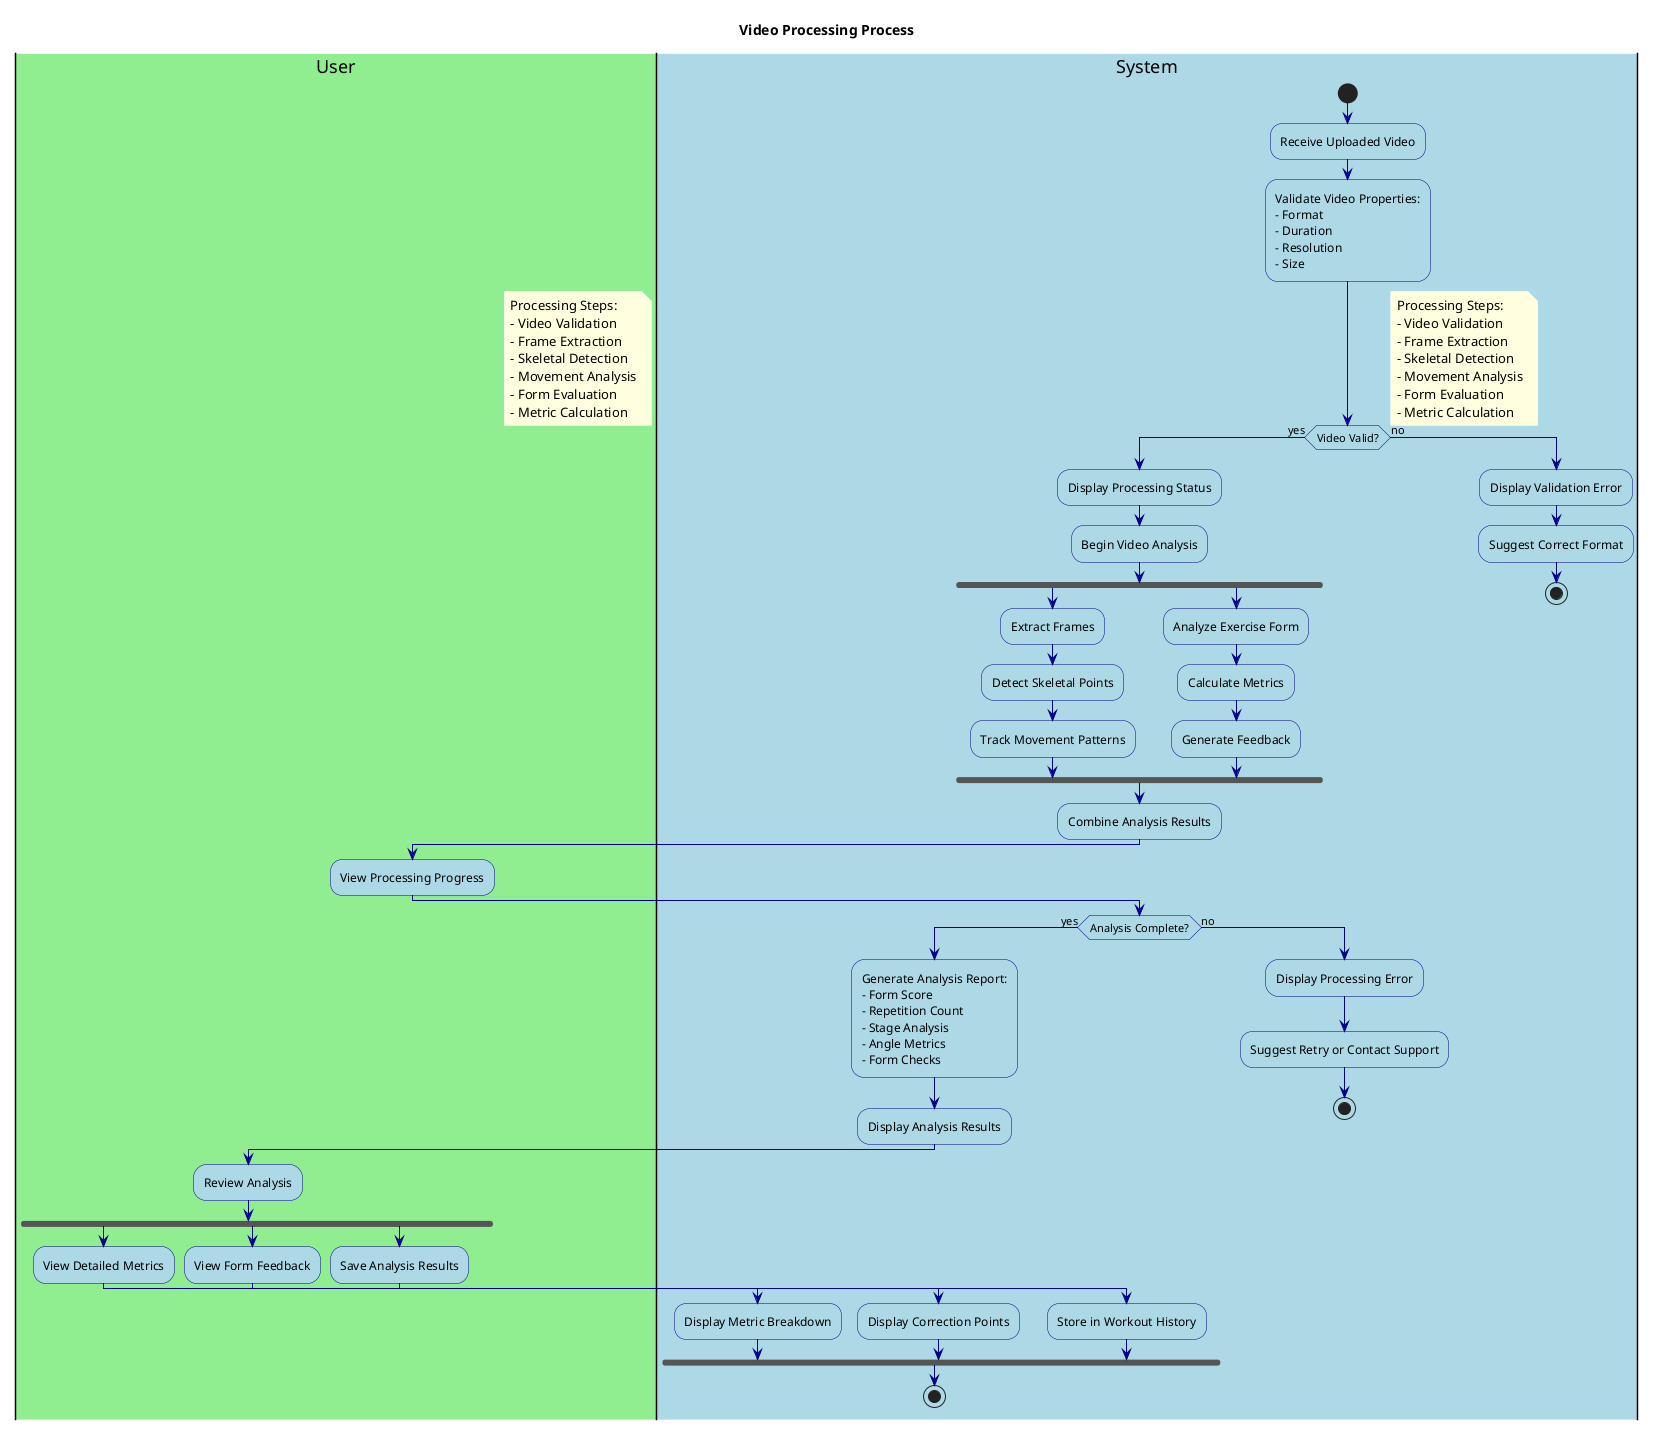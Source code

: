 @startuml VideoProcessing

' Styling
skinparam backgroundColor white
skinparam activity {
    BackgroundColor LightBlue
    BorderColor DarkBlue
    FontColor Black
}
skinparam arrow {
    Color DarkBlue
    FontColor Black
}
skinparam note {
    BackgroundColor LightYellow
    BorderColor DarkYellow
    FontColor Black
}

title Video Processing Process

|#LightGreen|User|
|#LightBlue|System|

start

|System|
:Receive Uploaded Video;

:Validate Video Properties:
- Format
- Duration
- Resolution
- Size;

if (Video Valid?) then (yes)
  :Display Processing Status;
  :Begin Video Analysis;
  
  fork
    :Extract Frames;
    :Detect Skeletal Points;
    :Track Movement Patterns;
  fork again
    :Analyze Exercise Form;
    :Calculate Metrics;
    :Generate Feedback;
  end fork
  
  :Combine Analysis Results;
  
  |User|
  :View Processing Progress;
  
  |System|
  if (Analysis Complete?) then (yes)
    :Generate Analysis Report:
    - Form Score
    - Repetition Count
    - Stage Analysis
    - Angle Metrics
    - Form Checks;
    
    :Display Analysis Results;
    
    |User|
    :Review Analysis;
    
    fork
      |User|
      :View Detailed Metrics;
      
      |System|
      :Display Metric Breakdown;
    fork again
      |User|
      :View Form Feedback;
      
      |System|
      :Display Correction Points;
    fork again
      |User|
      :Save Analysis Results;
      
      |System|
      :Store in Workout History;
    end fork
    
    stop
  else (no)
    :Display Processing Error;
    :Suggest Retry or Contact Support;
    stop
  endif
else (no)
  :Display Validation Error;
  :Suggest Correct Format;
  stop
endif

note right
  Processing Steps:
  - Video Validation
  - Frame Extraction
  - Skeletal Detection
  - Movement Analysis
  - Form Evaluation
  - Metric Calculation
end note

@enduml 